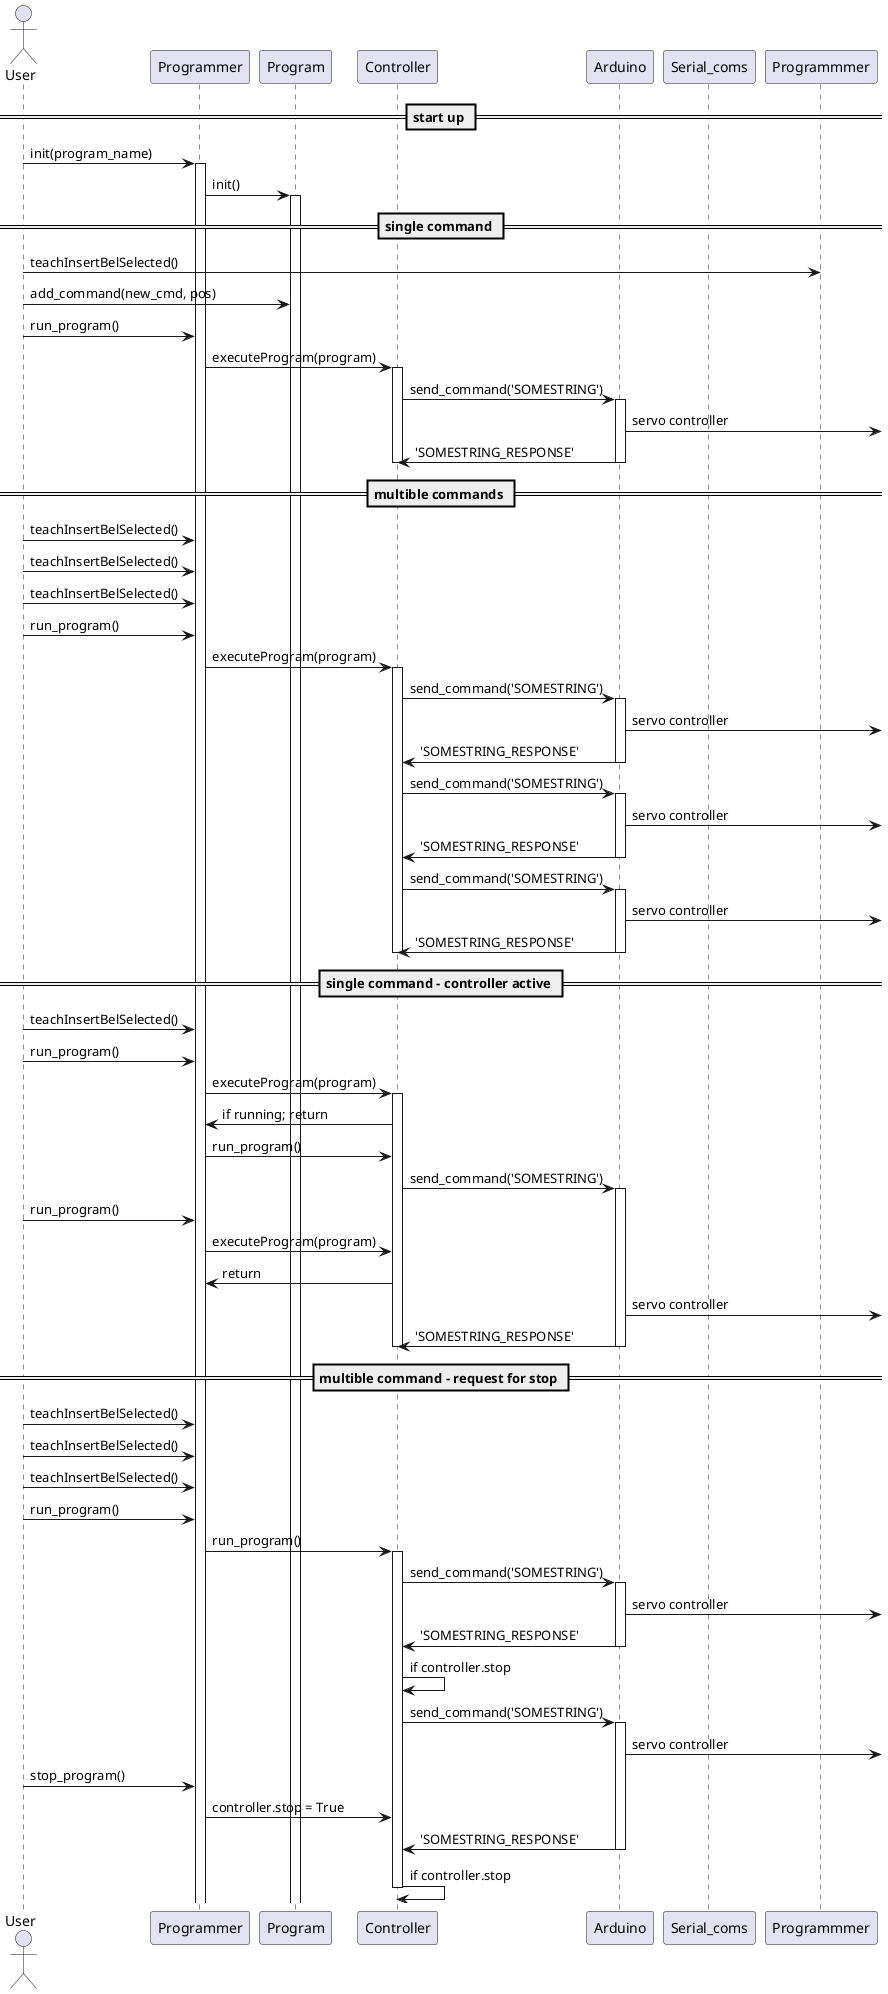 @startuml
actor User
participant Programmer
participant Program
participant Controller
participant Arduino
participant Serial_coms

== start up ==

User->Programmer:           init(program_name)
activate Programmer
Programmer->Program:        init()
activate Program

== single command ==

User->Programmmer:          teachInsertBelSelected()
User->Program:              add_command(new_cmd, pos)
User->Programmer:           run_program()
Programmer->Controller:     executeProgram(program)
activate Controller
' controller->Serial_coms:    init()
Controller->Arduino:        send_command('SOMESTRING')
activate Arduino
Arduino->]:                 servo controller 
Arduino->Controller:        'SOMESTRING_RESPONSE'
deactivate Arduino
deactivate Controller


== multible commands ==

User->Programmer:           teachInsertBelSelected()
User->Programmer:           teachInsertBelSelected()
User->Programmer:           teachInsertBelSelected()
User->Programmer:           run_program()
Programmer->Controller:     executeProgram(program)
activate Controller
Controller->Arduino:        send_command('SOMESTRING')
activate Arduino
Arduino->]:                 servo controller 
Arduino->Controller:        'SOMESTRING_RESPONSE'
deactivate Arduino
Controller->Arduino:        send_command('SOMESTRING')
activate Arduino
Arduino->]: servo controller 
Arduino->Controller:        'SOMESTRING_RESPONSE'
deactivate Arduino
Controller->Arduino:        send_command('SOMESTRING')
activate Arduino
Arduino->]: servo controller 
Arduino->Controller:        'SOMESTRING_RESPONSE'
deactivate Arduino
deactivate Controller

== single command - controller active ==

User->Programmer:           teachInsertBelSelected()
User->Programmer:           run_program()


Programmer->Controller:     executeProgram(program)
activate Controller
Controller->Programmer:     if running; return

Programmer->Controller:     run_program()
Controller->Arduino:        send_command('SOMESTRING')
activate Arduino

User->Programmer:           run_program()
Programmer->Controller:     executeProgram(program)
Controller->Programmer:     return
' Programmer->User:           error: controller is buzy

Arduino->]: servo controller 
Arduino->Controller:        'SOMESTRING_RESPONSE'
deactivate Arduino
deactivate Controller

== multible command - request for stop ==

User->Programmer:           teachInsertBelSelected()
User->Programmer:           teachInsertBelSelected()
User->Programmer:           teachInsertBelSelected()
User->Programmer:           run_program()
Programmer->Controller:     run_program()
activate Controller
Controller->Arduino:        send_command('SOMESTRING')
activate Arduino
Arduino->]:                 servo controller 
Arduino->Controller:        'SOMESTRING_RESPONSE'
deactivate Arduino

Controller->Controller:     if controller.stop 

Controller->Arduino:        send_command('SOMESTRING')
activate Arduino
Arduino->]:                 servo controller 

User->Programmer:           stop_program()
Programmer->Controller:     controller.stop = True

Arduino->Controller:        'SOMESTRING_RESPONSE'
deactivate Arduino

Controller->Controller:     if controller.stop 
deactivate Controller

@enduml

